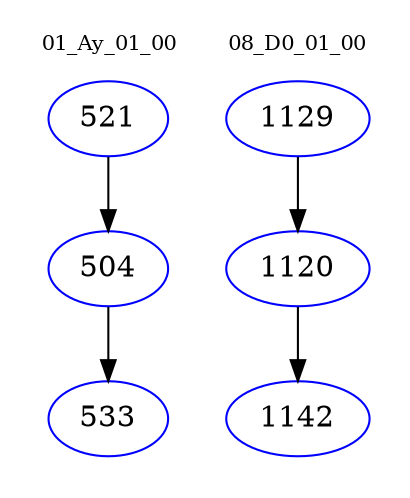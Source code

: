 digraph{
subgraph cluster_0 {
color = white
label = "01_Ay_01_00";
fontsize=10;
T0_521 [label="521", color="blue"]
T0_521 -> T0_504 [color="black"]
T0_504 [label="504", color="blue"]
T0_504 -> T0_533 [color="black"]
T0_533 [label="533", color="blue"]
}
subgraph cluster_1 {
color = white
label = "08_D0_01_00";
fontsize=10;
T1_1129 [label="1129", color="blue"]
T1_1129 -> T1_1120 [color="black"]
T1_1120 [label="1120", color="blue"]
T1_1120 -> T1_1142 [color="black"]
T1_1142 [label="1142", color="blue"]
}
}
